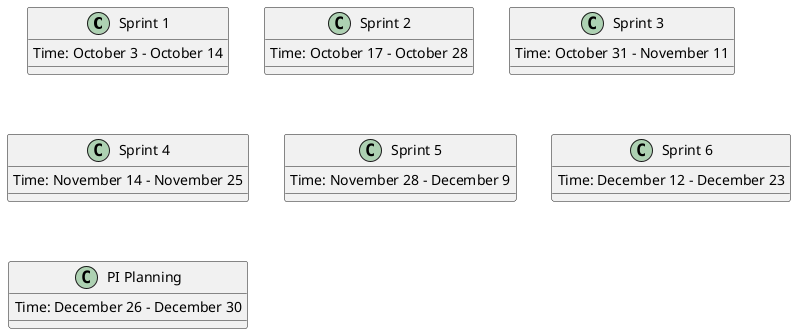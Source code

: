 @startuml Sprint Calendar for 22.4 PI

class "Sprint 1" {
  Time: October 3 - October 14
  'void methods()
}

class "Sprint 2" {
  Time: October 17 - October 28
  'void methods()
}

class "Sprint 3" {
  Time: October 31 - November 11
  'void methods()
}

class "Sprint 4" {
  Time: November 14 - November 25
  'void methods()
}

class "Sprint 5" {
  Time: November 28 - December 9
  'void methods()
}

class "Sprint 6" {
  Time: December 12 - December 23
  'void methods()
}

class "PI Planning" {
  Time: December 26 - December 30
  'void methods()
}

@enduml